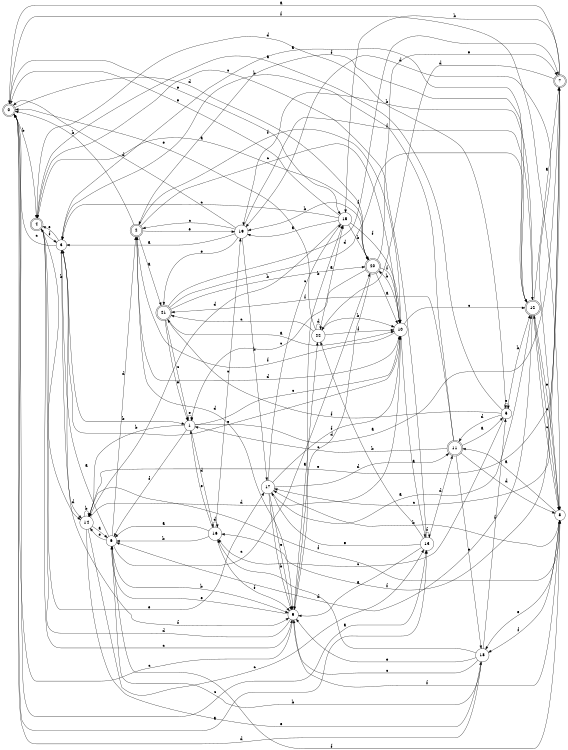 digraph n19_10 {
__start0 [label="" shape="none"];

rankdir=LR;
size="8,5";

s0 [style="rounded,filled", color="black", fillcolor="white" shape="doublecircle", label="0"];
s1 [style="filled", color="black", fillcolor="white" shape="circle", label="1"];
s2 [style="rounded,filled", color="black", fillcolor="white" shape="doublecircle", label="2"];
s3 [style="filled", color="black", fillcolor="white" shape="circle", label="3"];
s4 [style="rounded,filled", color="black", fillcolor="white" shape="doublecircle", label="4"];
s5 [style="filled", color="black", fillcolor="white" shape="circle", label="5"];
s6 [style="filled", color="black", fillcolor="white" shape="circle", label="6"];
s7 [style="rounded,filled", color="black", fillcolor="white" shape="doublecircle", label="7"];
s8 [style="filled", color="black", fillcolor="white" shape="circle", label="8"];
s9 [style="filled", color="black", fillcolor="white" shape="circle", label="9"];
s10 [style="filled", color="black", fillcolor="white" shape="circle", label="10"];
s11 [style="rounded,filled", color="black", fillcolor="white" shape="doublecircle", label="11"];
s12 [style="rounded,filled", color="black", fillcolor="white" shape="doublecircle", label="12"];
s13 [style="filled", color="black", fillcolor="white" shape="circle", label="13"];
s14 [style="filled", color="black", fillcolor="white" shape="circle", label="14"];
s15 [style="filled", color="black", fillcolor="white" shape="circle", label="15"];
s16 [style="filled", color="black", fillcolor="white" shape="circle", label="16"];
s17 [style="filled", color="black", fillcolor="white" shape="circle", label="17"];
s18 [style="filled", color="black", fillcolor="white" shape="circle", label="18"];
s19 [style="filled", color="black", fillcolor="white" shape="circle", label="19"];
s20 [style="rounded,filled", color="black", fillcolor="white" shape="doublecircle", label="20"];
s21 [style="rounded,filled", color="black", fillcolor="white" shape="doublecircle", label="21"];
s22 [style="filled", color="black", fillcolor="white" shape="circle", label="22"];
s0 -> s13 [label="a"];
s0 -> s4 [label="b"];
s0 -> s13 [label="c"];
s0 -> s20 [label="d"];
s0 -> s15 [label="e"];
s0 -> s8 [label="f"];
s1 -> s7 [label="a"];
s1 -> s14 [label="b"];
s1 -> s10 [label="c"];
s1 -> s16 [label="d"];
s1 -> s1 [label="e"];
s1 -> s6 [label="f"];
s2 -> s21 [label="a"];
s2 -> s0 [label="b"];
s2 -> s10 [label="c"];
s2 -> s9 [label="d"];
s2 -> s19 [label="e"];
s2 -> s10 [label="f"];
s3 -> s12 [label="a"];
s3 -> s1 [label="b"];
s3 -> s0 [label="c"];
s3 -> s14 [label="d"];
s3 -> s4 [label="e"];
s3 -> s9 [label="f"];
s4 -> s20 [label="a"];
s4 -> s14 [label="b"];
s4 -> s9 [label="c"];
s4 -> s5 [label="d"];
s4 -> s17 [label="e"];
s4 -> s3 [label="f"];
s5 -> s4 [label="a"];
s5 -> s12 [label="b"];
s5 -> s16 [label="c"];
s5 -> s11 [label="d"];
s5 -> s5 [label="e"];
s5 -> s21 [label="f"];
s6 -> s3 [label="a"];
s6 -> s9 [label="b"];
s6 -> s20 [label="c"];
s6 -> s2 [label="d"];
s6 -> s14 [label="e"];
s6 -> s8 [label="f"];
s7 -> s0 [label="a"];
s7 -> s15 [label="b"];
s7 -> s17 [label="c"];
s7 -> s22 [label="d"];
s7 -> s14 [label="e"];
s7 -> s16 [label="f"];
s8 -> s11 [label="a"];
s8 -> s17 [label="b"];
s8 -> s12 [label="c"];
s8 -> s19 [label="d"];
s8 -> s18 [label="e"];
s8 -> s18 [label="f"];
s9 -> s22 [label="a"];
s9 -> s15 [label="b"];
s9 -> s0 [label="c"];
s9 -> s4 [label="d"];
s9 -> s6 [label="e"];
s9 -> s8 [label="f"];
s10 -> s13 [label="a"];
s10 -> s20 [label="b"];
s10 -> s12 [label="c"];
s10 -> s2 [label="d"];
s10 -> s3 [label="e"];
s10 -> s2 [label="f"];
s11 -> s5 [label="a"];
s11 -> s3 [label="b"];
s11 -> s1 [label="c"];
s11 -> s8 [label="d"];
s11 -> s18 [label="e"];
s11 -> s21 [label="f"];
s12 -> s7 [label="a"];
s12 -> s19 [label="b"];
s12 -> s8 [label="c"];
s12 -> s6 [label="d"];
s12 -> s8 [label="e"];
s12 -> s2 [label="f"];
s13 -> s9 [label="a"];
s13 -> s22 [label="b"];
s13 -> s4 [label="c"];
s13 -> s11 [label="d"];
s13 -> s17 [label="e"];
s13 -> s13 [label="f"];
s14 -> s6 [label="a"];
s14 -> s14 [label="b"];
s14 -> s13 [label="c"];
s14 -> s10 [label="d"];
s14 -> s18 [label="e"];
s14 -> s8 [label="f"];
s15 -> s19 [label="a"];
s15 -> s20 [label="b"];
s15 -> s3 [label="c"];
s15 -> s14 [label="d"];
s15 -> s0 [label="e"];
s15 -> s10 [label="f"];
s16 -> s6 [label="a"];
s16 -> s6 [label="b"];
s16 -> s19 [label="c"];
s16 -> s16 [label="d"];
s16 -> s1 [label="e"];
s16 -> s9 [label="f"];
s17 -> s12 [label="a"];
s17 -> s9 [label="b"];
s17 -> s15 [label="c"];
s17 -> s11 [label="d"];
s17 -> s9 [label="e"];
s17 -> s10 [label="f"];
s18 -> s16 [label="a"];
s18 -> s6 [label="b"];
s18 -> s9 [label="c"];
s18 -> s0 [label="d"];
s18 -> s9 [label="e"];
s18 -> s5 [label="f"];
s19 -> s3 [label="a"];
s19 -> s17 [label="b"];
s19 -> s2 [label="c"];
s19 -> s0 [label="d"];
s19 -> s21 [label="e"];
s19 -> s12 [label="f"];
s20 -> s10 [label="a"];
s20 -> s19 [label="b"];
s20 -> s1 [label="c"];
s20 -> s9 [label="d"];
s20 -> s7 [label="e"];
s20 -> s10 [label="f"];
s21 -> s10 [label="a"];
s21 -> s20 [label="b"];
s21 -> s1 [label="c"];
s21 -> s12 [label="d"];
s21 -> s1 [label="e"];
s21 -> s7 [label="f"];
s22 -> s15 [label="a"];
s22 -> s10 [label="b"];
s22 -> s21 [label="c"];
s22 -> s22 [label="d"];
s22 -> s0 [label="e"];
s22 -> s10 [label="f"];

}